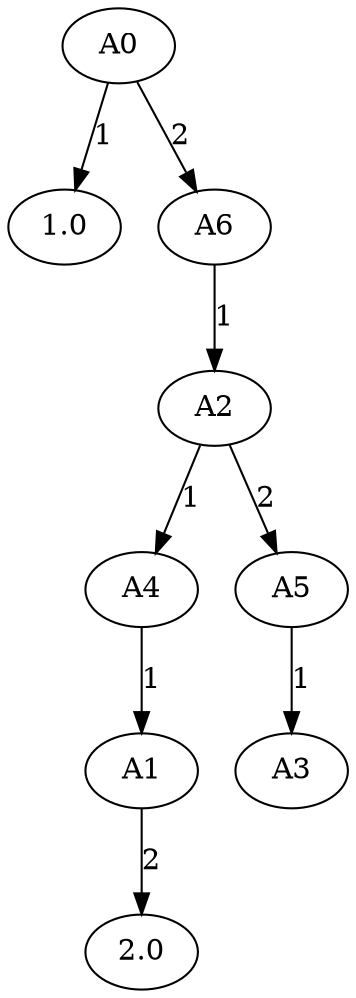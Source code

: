// Random importance
digraph {
	0 [label=A0]
	1.0 [label=1.0]
	0 -> 1.0 [label=1]
	6 [label=A6]
	0 -> 6 [label=2]
	2 [label=A2]
	6 -> 2 [label=1]
	4 [label=A4]
	2 -> 4 [label=1]
	1 [label=A1]
	4 -> 1 [label=1]
	2.0 [label=2.0]
	1 -> 2.0 [label=2]
	5 [label=A5]
	2 -> 5 [label=2]
	3 [label=A3]
	5 -> 3 [label=1]
}
